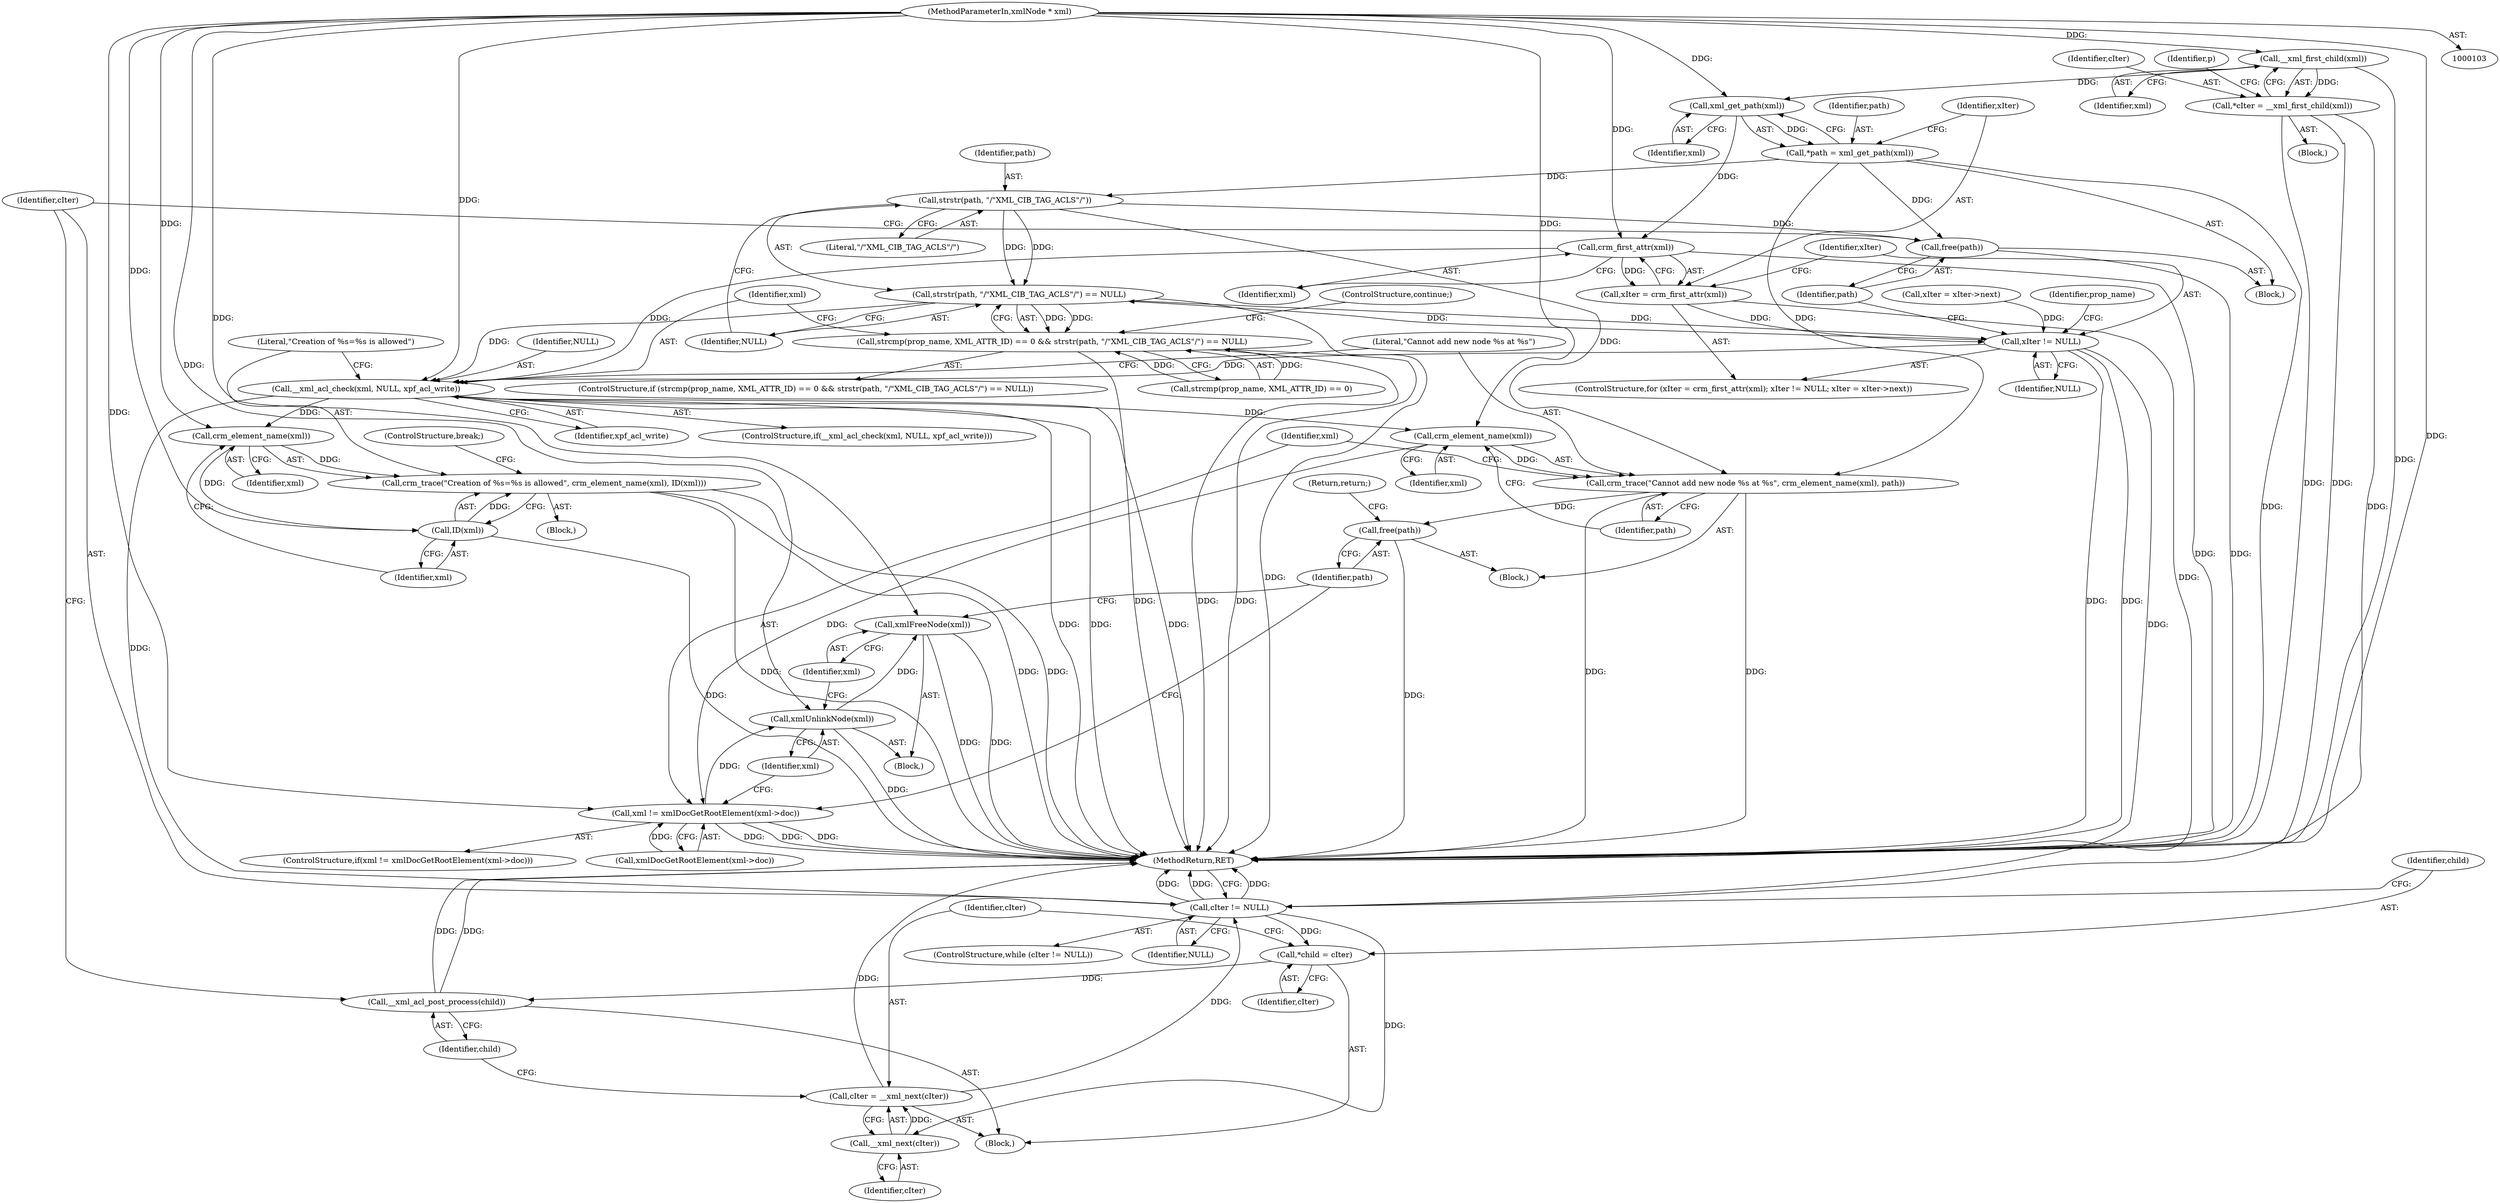 digraph "0_pacemaker_84ac07c@pointer" {
"1000104" [label="(MethodParameterIn,xmlNode * xml)"];
"1000109" [label="(Call,__xml_first_child(xml))"];
"1000107" [label="(Call,*cIter = __xml_first_child(xml))"];
"1000208" [label="(Call,cIter != NULL)"];
"1000213" [label="(Call,*child = cIter)"];
"1000220" [label="(Call,__xml_acl_post_process(child))"];
"1000218" [label="(Call,__xml_next(cIter))"];
"1000216" [label="(Call,cIter = __xml_next(cIter))"];
"1000131" [label="(Call,xml_get_path(xml))"];
"1000129" [label="(Call,*path = xml_get_path(xml))"];
"1000163" [label="(Call,strstr(path, \"/\"XML_CIB_TAG_ACLS\"/\"))"];
"1000162" [label="(Call,strstr(path, \"/\"XML_CIB_TAG_ACLS\"/\") == NULL)"];
"1000138" [label="(Call,xIter != NULL)"];
"1000171" [label="(Call,__xml_acl_check(xml, NULL, xpf_acl_write))"];
"1000178" [label="(Call,crm_element_name(xml))"];
"1000176" [label="(Call,crm_trace(\"Creation of %s=%s is allowed\", crm_element_name(xml), ID(xml)))"];
"1000180" [label="(Call,ID(xml))"];
"1000187" [label="(Call,crm_element_name(xml))"];
"1000185" [label="(Call,crm_trace(\"Cannot add new node %s at %s\", crm_element_name(xml), path))"];
"1000202" [label="(Call,free(path))"];
"1000191" [label="(Call,xml != xmlDocGetRootElement(xml->doc))"];
"1000198" [label="(Call,xmlUnlinkNode(xml))"];
"1000200" [label="(Call,xmlFreeNode(xml))"];
"1000156" [label="(Call,strcmp(prop_name, XML_ATTR_ID) == 0 && strstr(path, \"/\"XML_CIB_TAG_ACLS\"/\") == NULL)"];
"1000205" [label="(Call,free(path))"];
"1000136" [label="(Call,crm_first_attr(xml))"];
"1000134" [label="(Call,xIter = crm_first_attr(xml))"];
"1000175" [label="(Block,)"];
"1000157" [label="(Call,strcmp(prop_name, XML_ATTR_ID) == 0)"];
"1000180" [label="(Call,ID(xml))"];
"1000141" [label="(Call,xIter = xIter->next)"];
"1000162" [label="(Call,strstr(path, \"/\"XML_CIB_TAG_ACLS\"/\") == NULL)"];
"1000138" [label="(Call,xIter != NULL)"];
"1000105" [label="(Block,)"];
"1000140" [label="(Identifier,NULL)"];
"1000200" [label="(Call,xmlFreeNode(xml))"];
"1000110" [label="(Identifier,xml)"];
"1000108" [label="(Identifier,cIter)"];
"1000156" [label="(Call,strcmp(prop_name, XML_ATTR_ID) == 0 && strstr(path, \"/\"XML_CIB_TAG_ACLS\"/\") == NULL)"];
"1000123" [label="(Block,)"];
"1000163" [label="(Call,strstr(path, \"/\"XML_CIB_TAG_ACLS\"/\"))"];
"1000168" [label="(ControlStructure,continue;)"];
"1000173" [label="(Identifier,NULL)"];
"1000186" [label="(Literal,\"Cannot add new node %s at %s\")"];
"1000136" [label="(Call,crm_first_attr(xml))"];
"1000155" [label="(ControlStructure,if (strcmp(prop_name, XML_ATTR_ID) == 0 && strstr(path, \"/\"XML_CIB_TAG_ACLS\"/\") == NULL))"];
"1000170" [label="(ControlStructure,if(__xml_acl_check(xml, NULL, xpf_acl_write)))"];
"1000203" [label="(Identifier,path)"];
"1000129" [label="(Call,*path = xml_get_path(xml))"];
"1000135" [label="(Identifier,xIter)"];
"1000176" [label="(Call,crm_trace(\"Creation of %s=%s is allowed\", crm_element_name(xml), ID(xml)))"];
"1000177" [label="(Literal,\"Creation of %s=%s is allowed\")"];
"1000172" [label="(Identifier,xml)"];
"1000113" [label="(Identifier,p)"];
"1000206" [label="(Identifier,path)"];
"1000216" [label="(Call,cIter = __xml_next(cIter))"];
"1000164" [label="(Identifier,path)"];
"1000219" [label="(Identifier,cIter)"];
"1000192" [label="(Identifier,xml)"];
"1000174" [label="(Identifier,xpf_acl_write)"];
"1000209" [label="(Identifier,cIter)"];
"1000190" [label="(ControlStructure,if(xml != xmlDocGetRootElement(xml->doc)))"];
"1000185" [label="(Call,crm_trace(\"Cannot add new node %s at %s\", crm_element_name(xml), path))"];
"1000222" [label="(MethodReturn,RET)"];
"1000131" [label="(Call,xml_get_path(xml))"];
"1000198" [label="(Call,xmlUnlinkNode(xml))"];
"1000165" [label="(Literal,\"/\"XML_CIB_TAG_ACLS\"/\")"];
"1000107" [label="(Call,*cIter = __xml_first_child(xml))"];
"1000133" [label="(ControlStructure,for (xIter = crm_first_attr(xml); xIter != NULL; xIter = xIter->next))"];
"1000221" [label="(Identifier,child)"];
"1000134" [label="(Call,xIter = crm_first_attr(xml))"];
"1000211" [label="(Block,)"];
"1000202" [label="(Call,free(path))"];
"1000149" [label="(Identifier,prop_name)"];
"1000197" [label="(Block,)"];
"1000220" [label="(Call,__xml_acl_post_process(child))"];
"1000184" [label="(Block,)"];
"1000104" [label="(MethodParameterIn,xmlNode * xml)"];
"1000193" [label="(Call,xmlDocGetRootElement(xml->doc))"];
"1000187" [label="(Call,crm_element_name(xml))"];
"1000189" [label="(Identifier,path)"];
"1000207" [label="(ControlStructure,while (cIter != NULL))"];
"1000199" [label="(Identifier,xml)"];
"1000178" [label="(Call,crm_element_name(xml))"];
"1000132" [label="(Identifier,xml)"];
"1000201" [label="(Identifier,xml)"];
"1000139" [label="(Identifier,xIter)"];
"1000214" [label="(Identifier,child)"];
"1000137" [label="(Identifier,xml)"];
"1000204" [label="(Return,return;)"];
"1000217" [label="(Identifier,cIter)"];
"1000191" [label="(Call,xml != xmlDocGetRootElement(xml->doc))"];
"1000179" [label="(Identifier,xml)"];
"1000171" [label="(Call,__xml_acl_check(xml, NULL, xpf_acl_write))"];
"1000188" [label="(Identifier,xml)"];
"1000130" [label="(Identifier,path)"];
"1000166" [label="(Identifier,NULL)"];
"1000181" [label="(Identifier,xml)"];
"1000208" [label="(Call,cIter != NULL)"];
"1000218" [label="(Call,__xml_next(cIter))"];
"1000213" [label="(Call,*child = cIter)"];
"1000182" [label="(ControlStructure,break;)"];
"1000109" [label="(Call,__xml_first_child(xml))"];
"1000205" [label="(Call,free(path))"];
"1000210" [label="(Identifier,NULL)"];
"1000215" [label="(Identifier,cIter)"];
"1000104" -> "1000103"  [label="AST: "];
"1000104" -> "1000222"  [label="DDG: "];
"1000104" -> "1000109"  [label="DDG: "];
"1000104" -> "1000131"  [label="DDG: "];
"1000104" -> "1000136"  [label="DDG: "];
"1000104" -> "1000171"  [label="DDG: "];
"1000104" -> "1000178"  [label="DDG: "];
"1000104" -> "1000180"  [label="DDG: "];
"1000104" -> "1000187"  [label="DDG: "];
"1000104" -> "1000191"  [label="DDG: "];
"1000104" -> "1000198"  [label="DDG: "];
"1000104" -> "1000200"  [label="DDG: "];
"1000109" -> "1000107"  [label="AST: "];
"1000109" -> "1000110"  [label="CFG: "];
"1000110" -> "1000109"  [label="AST: "];
"1000107" -> "1000109"  [label="CFG: "];
"1000109" -> "1000222"  [label="DDG: "];
"1000109" -> "1000107"  [label="DDG: "];
"1000109" -> "1000131"  [label="DDG: "];
"1000107" -> "1000105"  [label="AST: "];
"1000108" -> "1000107"  [label="AST: "];
"1000113" -> "1000107"  [label="CFG: "];
"1000107" -> "1000222"  [label="DDG: "];
"1000107" -> "1000222"  [label="DDG: "];
"1000107" -> "1000208"  [label="DDG: "];
"1000208" -> "1000207"  [label="AST: "];
"1000208" -> "1000210"  [label="CFG: "];
"1000209" -> "1000208"  [label="AST: "];
"1000210" -> "1000208"  [label="AST: "];
"1000214" -> "1000208"  [label="CFG: "];
"1000222" -> "1000208"  [label="CFG: "];
"1000208" -> "1000222"  [label="DDG: "];
"1000208" -> "1000222"  [label="DDG: "];
"1000208" -> "1000222"  [label="DDG: "];
"1000216" -> "1000208"  [label="DDG: "];
"1000138" -> "1000208"  [label="DDG: "];
"1000171" -> "1000208"  [label="DDG: "];
"1000208" -> "1000213"  [label="DDG: "];
"1000208" -> "1000218"  [label="DDG: "];
"1000213" -> "1000211"  [label="AST: "];
"1000213" -> "1000215"  [label="CFG: "];
"1000214" -> "1000213"  [label="AST: "];
"1000215" -> "1000213"  [label="AST: "];
"1000217" -> "1000213"  [label="CFG: "];
"1000213" -> "1000220"  [label="DDG: "];
"1000220" -> "1000211"  [label="AST: "];
"1000220" -> "1000221"  [label="CFG: "];
"1000221" -> "1000220"  [label="AST: "];
"1000209" -> "1000220"  [label="CFG: "];
"1000220" -> "1000222"  [label="DDG: "];
"1000220" -> "1000222"  [label="DDG: "];
"1000218" -> "1000216"  [label="AST: "];
"1000218" -> "1000219"  [label="CFG: "];
"1000219" -> "1000218"  [label="AST: "];
"1000216" -> "1000218"  [label="CFG: "];
"1000218" -> "1000216"  [label="DDG: "];
"1000216" -> "1000211"  [label="AST: "];
"1000217" -> "1000216"  [label="AST: "];
"1000221" -> "1000216"  [label="CFG: "];
"1000216" -> "1000222"  [label="DDG: "];
"1000131" -> "1000129"  [label="AST: "];
"1000131" -> "1000132"  [label="CFG: "];
"1000132" -> "1000131"  [label="AST: "];
"1000129" -> "1000131"  [label="CFG: "];
"1000131" -> "1000129"  [label="DDG: "];
"1000131" -> "1000136"  [label="DDG: "];
"1000129" -> "1000123"  [label="AST: "];
"1000130" -> "1000129"  [label="AST: "];
"1000135" -> "1000129"  [label="CFG: "];
"1000129" -> "1000222"  [label="DDG: "];
"1000129" -> "1000163"  [label="DDG: "];
"1000129" -> "1000185"  [label="DDG: "];
"1000129" -> "1000205"  [label="DDG: "];
"1000163" -> "1000162"  [label="AST: "];
"1000163" -> "1000165"  [label="CFG: "];
"1000164" -> "1000163"  [label="AST: "];
"1000165" -> "1000163"  [label="AST: "];
"1000166" -> "1000163"  [label="CFG: "];
"1000163" -> "1000162"  [label="DDG: "];
"1000163" -> "1000162"  [label="DDG: "];
"1000163" -> "1000185"  [label="DDG: "];
"1000163" -> "1000205"  [label="DDG: "];
"1000162" -> "1000156"  [label="AST: "];
"1000162" -> "1000166"  [label="CFG: "];
"1000166" -> "1000162"  [label="AST: "];
"1000156" -> "1000162"  [label="CFG: "];
"1000162" -> "1000222"  [label="DDG: "];
"1000162" -> "1000138"  [label="DDG: "];
"1000162" -> "1000156"  [label="DDG: "];
"1000162" -> "1000156"  [label="DDG: "];
"1000138" -> "1000162"  [label="DDG: "];
"1000162" -> "1000171"  [label="DDG: "];
"1000138" -> "1000133"  [label="AST: "];
"1000138" -> "1000140"  [label="CFG: "];
"1000139" -> "1000138"  [label="AST: "];
"1000140" -> "1000138"  [label="AST: "];
"1000149" -> "1000138"  [label="CFG: "];
"1000206" -> "1000138"  [label="CFG: "];
"1000138" -> "1000222"  [label="DDG: "];
"1000138" -> "1000222"  [label="DDG: "];
"1000141" -> "1000138"  [label="DDG: "];
"1000134" -> "1000138"  [label="DDG: "];
"1000138" -> "1000171"  [label="DDG: "];
"1000171" -> "1000170"  [label="AST: "];
"1000171" -> "1000174"  [label="CFG: "];
"1000172" -> "1000171"  [label="AST: "];
"1000173" -> "1000171"  [label="AST: "];
"1000174" -> "1000171"  [label="AST: "];
"1000177" -> "1000171"  [label="CFG: "];
"1000186" -> "1000171"  [label="CFG: "];
"1000171" -> "1000222"  [label="DDG: "];
"1000171" -> "1000222"  [label="DDG: "];
"1000171" -> "1000222"  [label="DDG: "];
"1000136" -> "1000171"  [label="DDG: "];
"1000171" -> "1000178"  [label="DDG: "];
"1000171" -> "1000187"  [label="DDG: "];
"1000178" -> "1000176"  [label="AST: "];
"1000178" -> "1000179"  [label="CFG: "];
"1000179" -> "1000178"  [label="AST: "];
"1000181" -> "1000178"  [label="CFG: "];
"1000178" -> "1000176"  [label="DDG: "];
"1000178" -> "1000180"  [label="DDG: "];
"1000176" -> "1000175"  [label="AST: "];
"1000176" -> "1000180"  [label="CFG: "];
"1000177" -> "1000176"  [label="AST: "];
"1000180" -> "1000176"  [label="AST: "];
"1000182" -> "1000176"  [label="CFG: "];
"1000176" -> "1000222"  [label="DDG: "];
"1000176" -> "1000222"  [label="DDG: "];
"1000176" -> "1000222"  [label="DDG: "];
"1000180" -> "1000176"  [label="DDG: "];
"1000180" -> "1000181"  [label="CFG: "];
"1000181" -> "1000180"  [label="AST: "];
"1000180" -> "1000222"  [label="DDG: "];
"1000187" -> "1000185"  [label="AST: "];
"1000187" -> "1000188"  [label="CFG: "];
"1000188" -> "1000187"  [label="AST: "];
"1000189" -> "1000187"  [label="CFG: "];
"1000187" -> "1000185"  [label="DDG: "];
"1000187" -> "1000191"  [label="DDG: "];
"1000185" -> "1000184"  [label="AST: "];
"1000185" -> "1000189"  [label="CFG: "];
"1000186" -> "1000185"  [label="AST: "];
"1000189" -> "1000185"  [label="AST: "];
"1000192" -> "1000185"  [label="CFG: "];
"1000185" -> "1000222"  [label="DDG: "];
"1000185" -> "1000222"  [label="DDG: "];
"1000185" -> "1000202"  [label="DDG: "];
"1000202" -> "1000184"  [label="AST: "];
"1000202" -> "1000203"  [label="CFG: "];
"1000203" -> "1000202"  [label="AST: "];
"1000204" -> "1000202"  [label="CFG: "];
"1000202" -> "1000222"  [label="DDG: "];
"1000191" -> "1000190"  [label="AST: "];
"1000191" -> "1000193"  [label="CFG: "];
"1000192" -> "1000191"  [label="AST: "];
"1000193" -> "1000191"  [label="AST: "];
"1000199" -> "1000191"  [label="CFG: "];
"1000203" -> "1000191"  [label="CFG: "];
"1000191" -> "1000222"  [label="DDG: "];
"1000191" -> "1000222"  [label="DDG: "];
"1000191" -> "1000222"  [label="DDG: "];
"1000193" -> "1000191"  [label="DDG: "];
"1000191" -> "1000198"  [label="DDG: "];
"1000198" -> "1000197"  [label="AST: "];
"1000198" -> "1000199"  [label="CFG: "];
"1000199" -> "1000198"  [label="AST: "];
"1000201" -> "1000198"  [label="CFG: "];
"1000198" -> "1000222"  [label="DDG: "];
"1000198" -> "1000200"  [label="DDG: "];
"1000200" -> "1000197"  [label="AST: "];
"1000200" -> "1000201"  [label="CFG: "];
"1000201" -> "1000200"  [label="AST: "];
"1000203" -> "1000200"  [label="CFG: "];
"1000200" -> "1000222"  [label="DDG: "];
"1000200" -> "1000222"  [label="DDG: "];
"1000156" -> "1000155"  [label="AST: "];
"1000156" -> "1000157"  [label="CFG: "];
"1000157" -> "1000156"  [label="AST: "];
"1000168" -> "1000156"  [label="CFG: "];
"1000172" -> "1000156"  [label="CFG: "];
"1000156" -> "1000222"  [label="DDG: "];
"1000156" -> "1000222"  [label="DDG: "];
"1000156" -> "1000222"  [label="DDG: "];
"1000157" -> "1000156"  [label="DDG: "];
"1000157" -> "1000156"  [label="DDG: "];
"1000205" -> "1000123"  [label="AST: "];
"1000205" -> "1000206"  [label="CFG: "];
"1000206" -> "1000205"  [label="AST: "];
"1000209" -> "1000205"  [label="CFG: "];
"1000205" -> "1000222"  [label="DDG: "];
"1000136" -> "1000134"  [label="AST: "];
"1000136" -> "1000137"  [label="CFG: "];
"1000137" -> "1000136"  [label="AST: "];
"1000134" -> "1000136"  [label="CFG: "];
"1000136" -> "1000222"  [label="DDG: "];
"1000136" -> "1000134"  [label="DDG: "];
"1000134" -> "1000133"  [label="AST: "];
"1000135" -> "1000134"  [label="AST: "];
"1000139" -> "1000134"  [label="CFG: "];
"1000134" -> "1000222"  [label="DDG: "];
}
